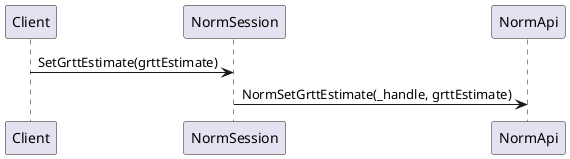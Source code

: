 @startuml
Client -> NormSession : SetGrttEstimate(grttEstimate)
NormSession -> NormApi : NormSetGrttEstimate(_handle, grttEstimate)
@enduml